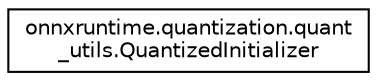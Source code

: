 digraph "Graphical Class Hierarchy"
{
 // LATEX_PDF_SIZE
  edge [fontname="Helvetica",fontsize="10",labelfontname="Helvetica",labelfontsize="10"];
  node [fontname="Helvetica",fontsize="10",shape=record];
  rankdir="LR";
  Node0 [label="onnxruntime.quantization.quant\l_utils.QuantizedInitializer",height=0.2,width=0.4,color="black", fillcolor="white", style="filled",URL="$classonnxruntime_1_1quantization_1_1quant__utils_1_1QuantizedInitializer.html",tooltip=" "];
}
